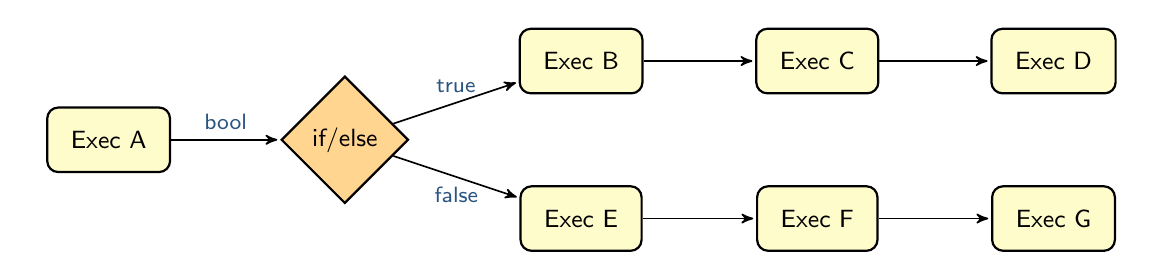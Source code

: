 {
  \definecolor{templogic}{RGB}{255, 213, 143}

  \begin{tikzpicture}[
      font=\sffamily\small,
      auto,
      node distance=3cm,
      cmd/.style={
        draw,thick,rounded corners,fill=yellow!20,inner sep=.3cm
      },
      type/.style={
        color={rgb:red,1;green,2;blue,3}
      },
      logic/.style={
        draw,thick,fill=templogic,diamond,
      },
      to/.style={
        ->,>=stealth',shorten >=1pt,semithick,font=\sffamily\footnotesize
      }
    ]

    % Nodes
    \node[cmd] (cmd00) {Exec A};

    \node[logic] (ifelse) [right of=cmd00] {if/else};

    \node[cmd] (cmd02) [above of=ifelse, above=-2cm, right of=ifelse] {Exec B};
    \node[cmd] (cmd03) [right of=cmd02] {Exec C};
    \node[cmd] (cmd04) [right of=cmd03] {Exec D};

    \node[cmd] (cmd12) [below of=ifelse, below=-2cm, right of=ifelse] {Exec E};
    \node[cmd] (cmd13) [right of=cmd12] {Exec F};
    \node[cmd] (cmd14) [right of=cmd13] {Exec G};

    % Arrows
    \draw[to]
      (cmd00)
        --
        node[midway,above,type] {bool}
      (ifelse);
    \draw[to]
      (ifelse)
        --
        node[midway,above,type] {true}
      (cmd02);
    \draw[to]
      (cmd02)
        --
      (cmd03);
    \draw[to]
      (cmd03)
        --
      (cmd04);
    \draw[to]
      (ifelse)
        --
        node[midway,below,type] {false}
      (cmd12);
    \draw[to]
      (cmd12)
        --
      (cmd13);
    \draw[to]
      (cmd13)
        --
      (cmd14);
  \end{tikzpicture}
}
